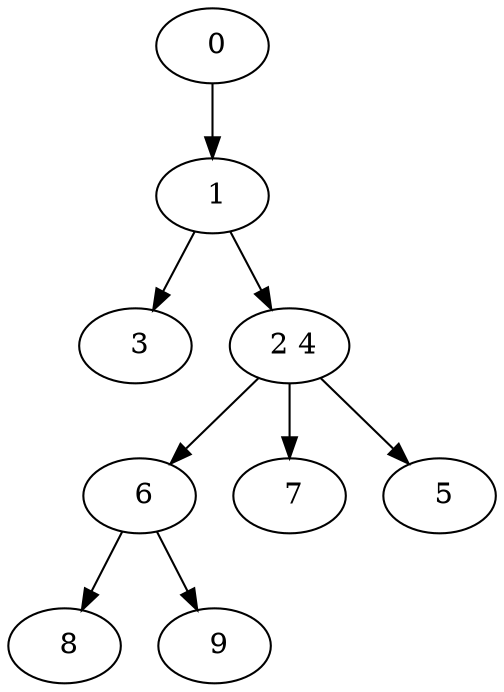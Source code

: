 digraph mytree {
" 0" -> " 1";
" 1" -> " 3";
" 1" -> " 2 4";
" 3";
" 2 4" -> " 6";
" 2 4" -> " 7";
" 2 4" -> " 5";
" 6" -> " 8";
" 6" -> " 9";
" 8";
" 9";
" 7";
" 5";
}
